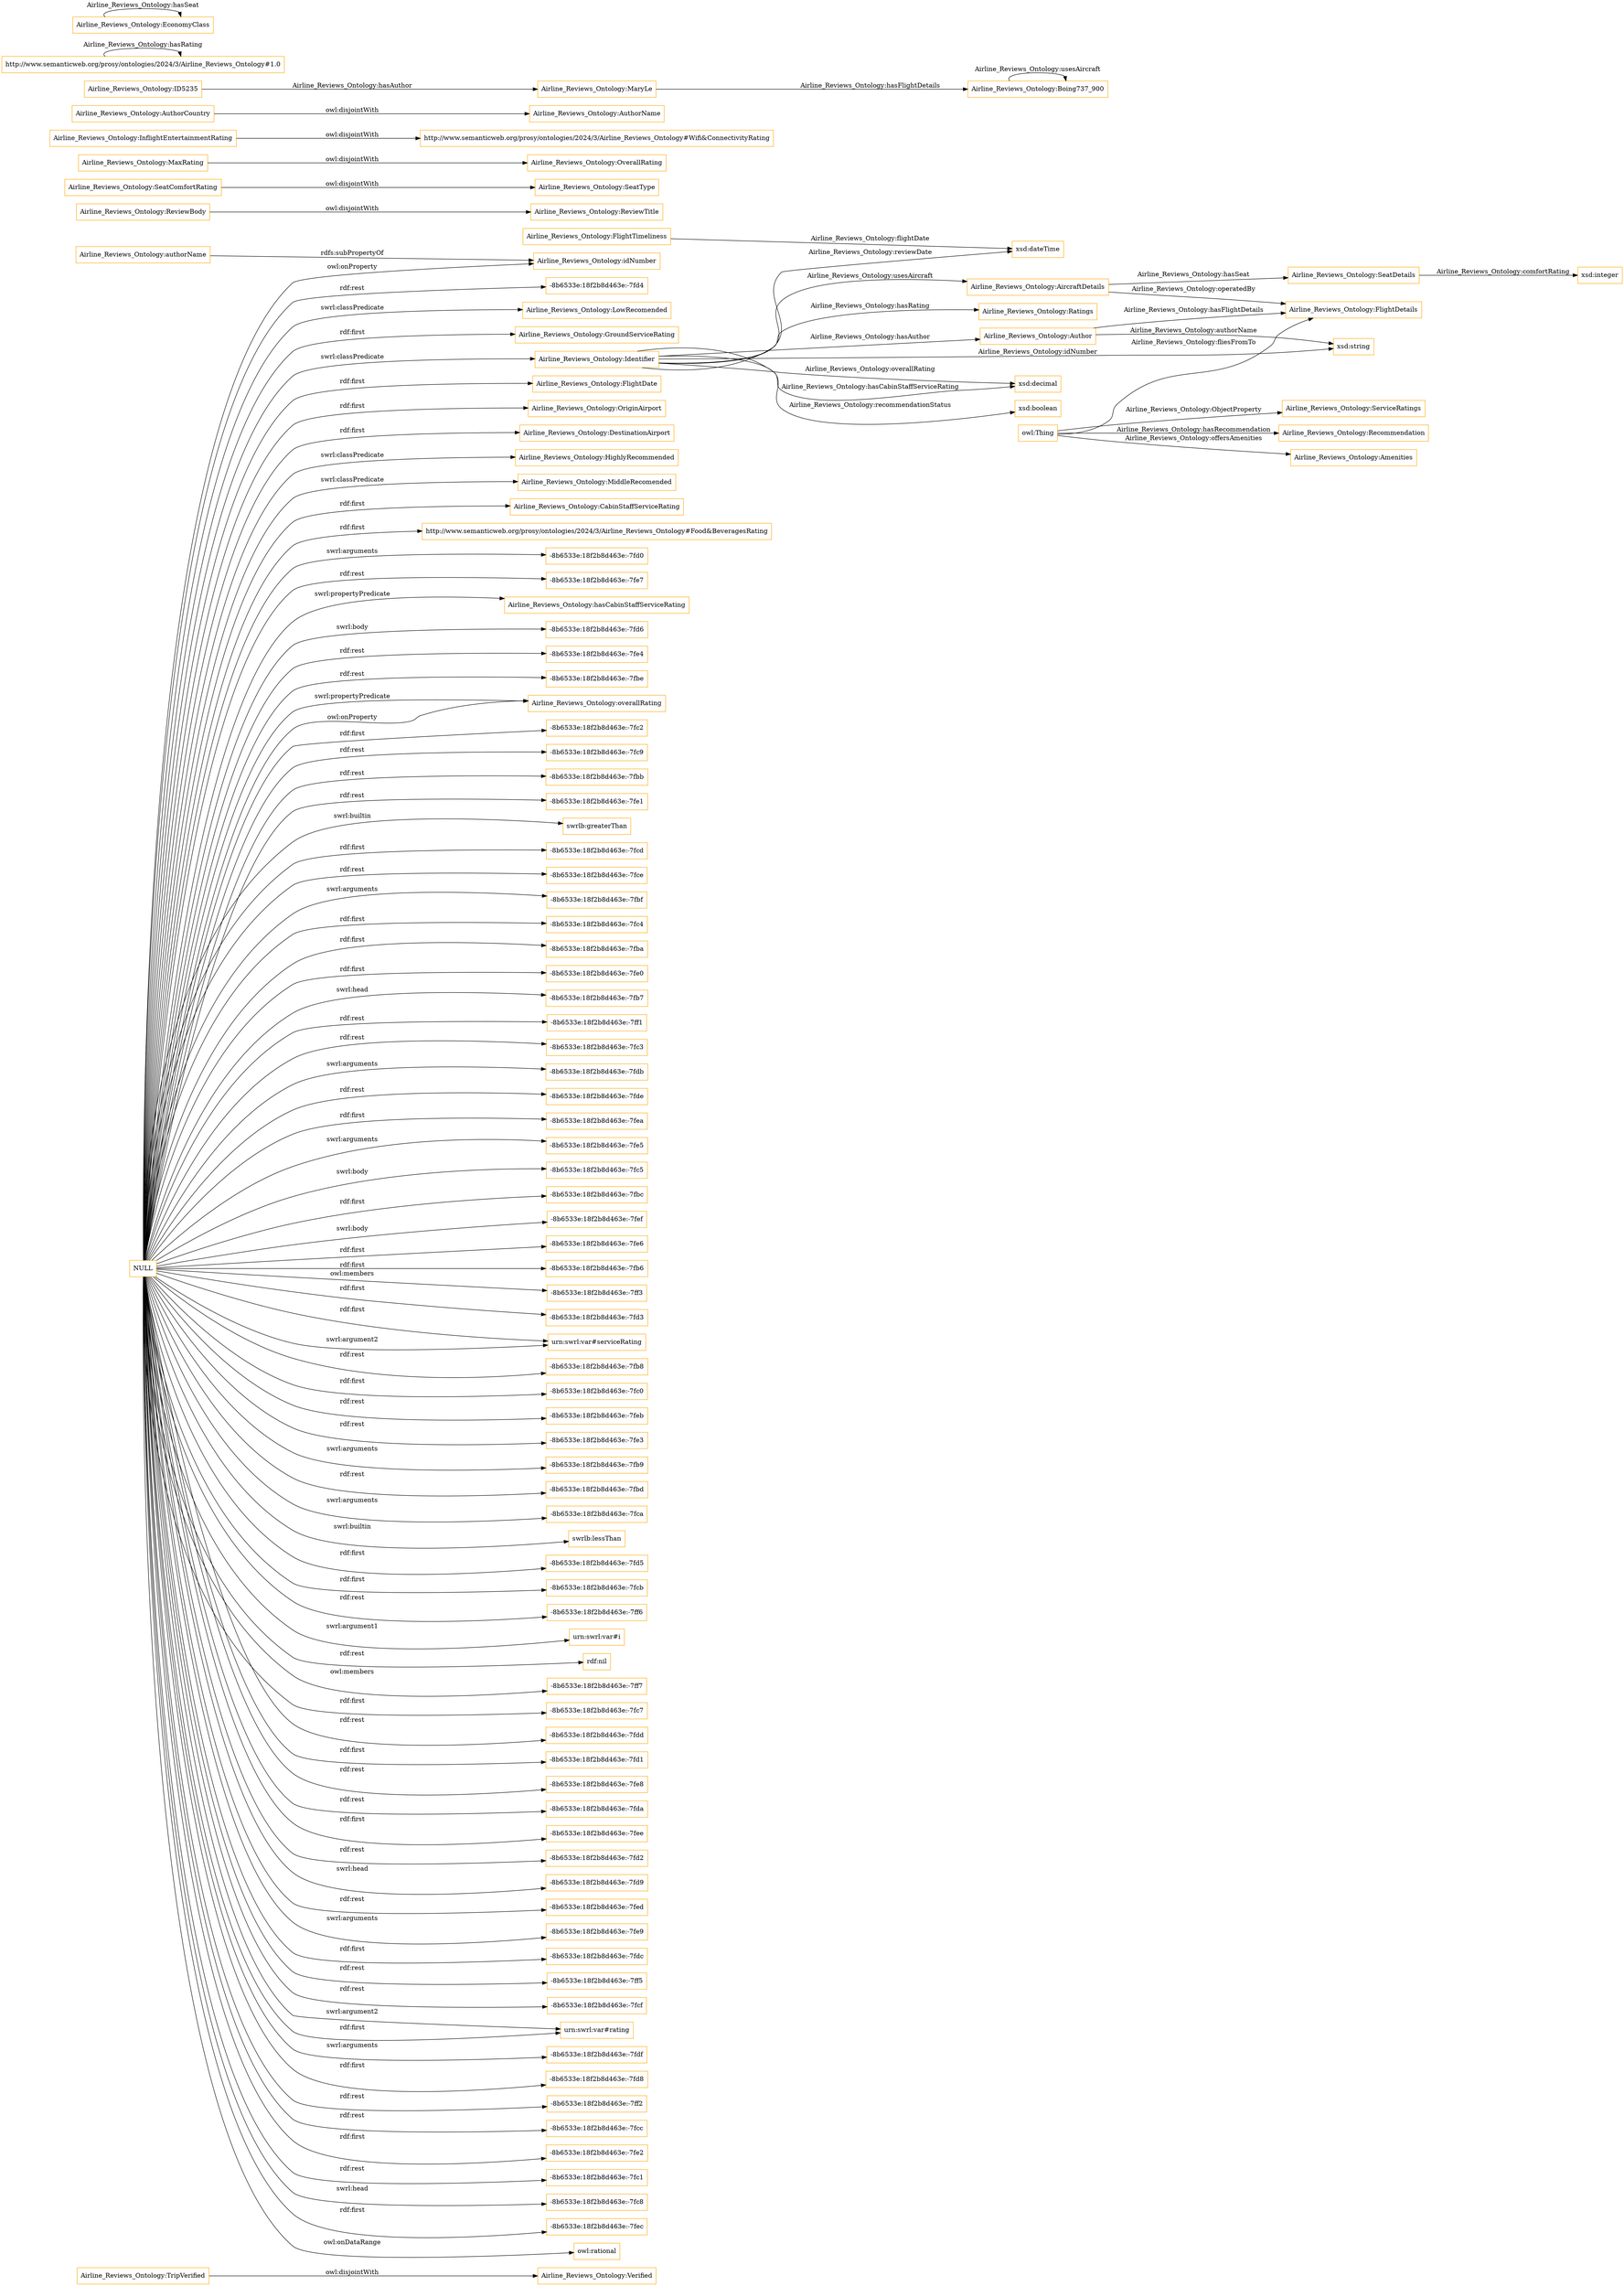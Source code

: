 digraph ar2dtool_diagram { 
rankdir=LR;
size="1501"
node [shape = rectangle, color="orange"]; "Airline_Reviews_Ontology:Verified" "Airline_Reviews_Ontology:LowRecomended" "Airline_Reviews_Ontology:ReviewBody" "Airline_Reviews_Ontology:GroundServiceRating" "Airline_Reviews_Ontology:FlightDate" "Airline_Reviews_Ontology:FlightDetails" "Airline_Reviews_Ontology:ServiceRatings" "Airline_Reviews_Ontology:SeatDetails" "Airline_Reviews_Ontology:OriginAirport" "Airline_Reviews_Ontology:SeatComfortRating" "Airline_Reviews_Ontology:OverallRating" "Airline_Reviews_Ontology:SeatType" "Airline_Reviews_Ontology:FlightTimeliness" "http://www.semanticweb.org/prosy/ontologies/2024/3/Airline_Reviews_Ontology#Wifi&ConnectivityRating" "Airline_Reviews_Ontology:Identifier" "Airline_Reviews_Ontology:DestinationAirport" "Airline_Reviews_Ontology:HighlyRecommended" "Airline_Reviews_Ontology:Recommendation" "Airline_Reviews_Ontology:ReviewTitle" "Airline_Reviews_Ontology:Amenities" "Airline_Reviews_Ontology:Ratings" "Airline_Reviews_Ontology:MiddleRecomended" "Airline_Reviews_Ontology:CabinStaffServiceRating" "Airline_Reviews_Ontology:MaxRating" "Airline_Reviews_Ontology:Author" "Airline_Reviews_Ontology:InflightEntertainmentRating" "Airline_Reviews_Ontology:TripVerified" "Airline_Reviews_Ontology:AircraftDetails" "Airline_Reviews_Ontology:AuthorCountry" "Airline_Reviews_Ontology:AuthorName" "http://www.semanticweb.org/prosy/ontologies/2024/3/Airline_Reviews_Ontology#Food&BeveragesRating" ; /*classes style*/
	"NULL" -> "Airline_Reviews_Ontology:DestinationAirport" [ label = "rdf:first" ];
	"NULL" -> "-8b6533e:18f2b8d463e:-7fd0" [ label = "swrl:arguments" ];
	"NULL" -> "-8b6533e:18f2b8d463e:-7fe7" [ label = "rdf:rest" ];
	"NULL" -> "Airline_Reviews_Ontology:hasCabinStaffServiceRating" [ label = "swrl:propertyPredicate" ];
	"NULL" -> "-8b6533e:18f2b8d463e:-7fd6" [ label = "swrl:body" ];
	"NULL" -> "-8b6533e:18f2b8d463e:-7fe4" [ label = "rdf:rest" ];
	"NULL" -> "-8b6533e:18f2b8d463e:-7fbe" [ label = "rdf:rest" ];
	"NULL" -> "Airline_Reviews_Ontology:overallRating" [ label = "swrl:propertyPredicate" ];
	"NULL" -> "-8b6533e:18f2b8d463e:-7fc2" [ label = "rdf:first" ];
	"NULL" -> "Airline_Reviews_Ontology:CabinStaffServiceRating" [ label = "rdf:first" ];
	"NULL" -> "-8b6533e:18f2b8d463e:-7fc9" [ label = "rdf:rest" ];
	"NULL" -> "-8b6533e:18f2b8d463e:-7fbb" [ label = "rdf:rest" ];
	"NULL" -> "-8b6533e:18f2b8d463e:-7fe1" [ label = "rdf:rest" ];
	"NULL" -> "swrlb:greaterThan" [ label = "swrl:builtin" ];
	"NULL" -> "-8b6533e:18f2b8d463e:-7fcd" [ label = "rdf:first" ];
	"NULL" -> "-8b6533e:18f2b8d463e:-7fce" [ label = "rdf:rest" ];
	"NULL" -> "-8b6533e:18f2b8d463e:-7fbf" [ label = "swrl:arguments" ];
	"NULL" -> "-8b6533e:18f2b8d463e:-7fc4" [ label = "rdf:first" ];
	"NULL" -> "-8b6533e:18f2b8d463e:-7fba" [ label = "rdf:first" ];
	"NULL" -> "Airline_Reviews_Ontology:OriginAirport" [ label = "rdf:first" ];
	"NULL" -> "-8b6533e:18f2b8d463e:-7fe0" [ label = "rdf:first" ];
	"NULL" -> "-8b6533e:18f2b8d463e:-7fb7" [ label = "swrl:head" ];
	"NULL" -> "-8b6533e:18f2b8d463e:-7ff1" [ label = "rdf:rest" ];
	"NULL" -> "-8b6533e:18f2b8d463e:-7fc3" [ label = "rdf:rest" ];
	"NULL" -> "-8b6533e:18f2b8d463e:-7fdb" [ label = "swrl:arguments" ];
	"NULL" -> "-8b6533e:18f2b8d463e:-7fde" [ label = "rdf:rest" ];
	"NULL" -> "-8b6533e:18f2b8d463e:-7fea" [ label = "rdf:first" ];
	"NULL" -> "-8b6533e:18f2b8d463e:-7fe5" [ label = "swrl:arguments" ];
	"NULL" -> "-8b6533e:18f2b8d463e:-7fc5" [ label = "swrl:body" ];
	"NULL" -> "-8b6533e:18f2b8d463e:-7fbc" [ label = "rdf:first" ];
	"NULL" -> "http://www.semanticweb.org/prosy/ontologies/2024/3/Airline_Reviews_Ontology#Food&BeveragesRating" [ label = "rdf:first" ];
	"NULL" -> "-8b6533e:18f2b8d463e:-7fef" [ label = "swrl:body" ];
	"NULL" -> "-8b6533e:18f2b8d463e:-7fe6" [ label = "rdf:first" ];
	"NULL" -> "Airline_Reviews_Ontology:HighlyRecommended" [ label = "swrl:classPredicate" ];
	"NULL" -> "-8b6533e:18f2b8d463e:-7fb6" [ label = "rdf:first" ];
	"NULL" -> "Airline_Reviews_Ontology:MiddleRecomended" [ label = "swrl:classPredicate" ];
	"NULL" -> "-8b6533e:18f2b8d463e:-7ff3" [ label = "owl:members" ];
	"NULL" -> "-8b6533e:18f2b8d463e:-7fd3" [ label = "rdf:first" ];
	"NULL" -> "urn:swrl:var#serviceRating" [ label = "swrl:argument2" ];
	"NULL" -> "Airline_Reviews_Ontology:overallRating" [ label = "owl:onProperty" ];
	"NULL" -> "-8b6533e:18f2b8d463e:-7fb8" [ label = "rdf:rest" ];
	"NULL" -> "-8b6533e:18f2b8d463e:-7fc0" [ label = "rdf:first" ];
	"NULL" -> "-8b6533e:18f2b8d463e:-7feb" [ label = "rdf:rest" ];
	"NULL" -> "-8b6533e:18f2b8d463e:-7fe3" [ label = "rdf:rest" ];
	"NULL" -> "-8b6533e:18f2b8d463e:-7fb9" [ label = "swrl:arguments" ];
	"NULL" -> "-8b6533e:18f2b8d463e:-7fbd" [ label = "rdf:rest" ];
	"NULL" -> "-8b6533e:18f2b8d463e:-7fca" [ label = "swrl:arguments" ];
	"NULL" -> "swrlb:lessThan" [ label = "swrl:builtin" ];
	"NULL" -> "-8b6533e:18f2b8d463e:-7fd5" [ label = "rdf:first" ];
	"NULL" -> "-8b6533e:18f2b8d463e:-7fcb" [ label = "rdf:first" ];
	"NULL" -> "-8b6533e:18f2b8d463e:-7ff6" [ label = "rdf:rest" ];
	"NULL" -> "urn:swrl:var#i" [ label = "swrl:argument1" ];
	"NULL" -> "rdf:nil" [ label = "rdf:rest" ];
	"NULL" -> "-8b6533e:18f2b8d463e:-7ff7" [ label = "owl:members" ];
	"NULL" -> "-8b6533e:18f2b8d463e:-7fc7" [ label = "rdf:first" ];
	"NULL" -> "Airline_Reviews_Ontology:FlightDate" [ label = "rdf:first" ];
	"NULL" -> "-8b6533e:18f2b8d463e:-7fdd" [ label = "rdf:rest" ];
	"NULL" -> "-8b6533e:18f2b8d463e:-7fd1" [ label = "rdf:first" ];
	"NULL" -> "-8b6533e:18f2b8d463e:-7fe8" [ label = "rdf:rest" ];
	"NULL" -> "-8b6533e:18f2b8d463e:-7fda" [ label = "rdf:rest" ];
	"NULL" -> "-8b6533e:18f2b8d463e:-7fee" [ label = "rdf:first" ];
	"NULL" -> "-8b6533e:18f2b8d463e:-7fd2" [ label = "rdf:rest" ];
	"NULL" -> "-8b6533e:18f2b8d463e:-7fd9" [ label = "swrl:head" ];
	"NULL" -> "-8b6533e:18f2b8d463e:-7fed" [ label = "rdf:rest" ];
	"NULL" -> "-8b6533e:18f2b8d463e:-7fe9" [ label = "swrl:arguments" ];
	"NULL" -> "-8b6533e:18f2b8d463e:-7fdc" [ label = "rdf:first" ];
	"NULL" -> "Airline_Reviews_Ontology:LowRecomended" [ label = "swrl:classPredicate" ];
	"NULL" -> "-8b6533e:18f2b8d463e:-7ff5" [ label = "rdf:rest" ];
	"NULL" -> "-8b6533e:18f2b8d463e:-7fcf" [ label = "rdf:rest" ];
	"NULL" -> "urn:swrl:var#rating" [ label = "rdf:first" ];
	"NULL" -> "-8b6533e:18f2b8d463e:-7fdf" [ label = "swrl:arguments" ];
	"NULL" -> "-8b6533e:18f2b8d463e:-7fd8" [ label = "rdf:first" ];
	"NULL" -> "Airline_Reviews_Ontology:GroundServiceRating" [ label = "rdf:first" ];
	"NULL" -> "-8b6533e:18f2b8d463e:-7ff2" [ label = "rdf:rest" ];
	"NULL" -> "-8b6533e:18f2b8d463e:-7fcc" [ label = "rdf:rest" ];
	"NULL" -> "urn:swrl:var#rating" [ label = "swrl:argument2" ];
	"NULL" -> "Airline_Reviews_Ontology:Identifier" [ label = "swrl:classPredicate" ];
	"NULL" -> "urn:swrl:var#serviceRating" [ label = "rdf:first" ];
	"NULL" -> "-8b6533e:18f2b8d463e:-7fe2" [ label = "rdf:first" ];
	"NULL" -> "-8b6533e:18f2b8d463e:-7fc1" [ label = "rdf:rest" ];
	"NULL" -> "-8b6533e:18f2b8d463e:-7fc8" [ label = "swrl:head" ];
	"NULL" -> "-8b6533e:18f2b8d463e:-7fec" [ label = "rdf:first" ];
	"NULL" -> "owl:rational" [ label = "owl:onDataRange" ];
	"NULL" -> "Airline_Reviews_Ontology:idNumber" [ label = "owl:onProperty" ];
	"NULL" -> "-8b6533e:18f2b8d463e:-7fd4" [ label = "rdf:rest" ];
	"Airline_Reviews_Ontology:ReviewBody" -> "Airline_Reviews_Ontology:ReviewTitle" [ label = "owl:disjointWith" ];
	"Airline_Reviews_Ontology:SeatComfortRating" -> "Airline_Reviews_Ontology:SeatType" [ label = "owl:disjointWith" ];
	"Airline_Reviews_Ontology:Boing737_900" -> "Airline_Reviews_Ontology:Boing737_900" [ label = "Airline_Reviews_Ontology:usesAircraft" ];
	"Airline_Reviews_Ontology:authorName" -> "Airline_Reviews_Ontology:idNumber" [ label = "rdfs:subPropertyOf" ];
	"Airline_Reviews_Ontology:AuthorCountry" -> "Airline_Reviews_Ontology:AuthorName" [ label = "owl:disjointWith" ];
	"Airline_Reviews_Ontology:ID5235" -> "Airline_Reviews_Ontology:MaryLe" [ label = "Airline_Reviews_Ontology:hasAuthor" ];
	"Airline_Reviews_Ontology:TripVerified" -> "Airline_Reviews_Ontology:Verified" [ label = "owl:disjointWith" ];
	"Airline_Reviews_Ontology:MaxRating" -> "Airline_Reviews_Ontology:OverallRating" [ label = "owl:disjointWith" ];
	"http://www.semanticweb.org/prosy/ontologies/2024/3/Airline_Reviews_Ontology#1.0" -> "http://www.semanticweb.org/prosy/ontologies/2024/3/Airline_Reviews_Ontology#1.0" [ label = "Airline_Reviews_Ontology:hasRating" ];
	"Airline_Reviews_Ontology:MaryLe" -> "Airline_Reviews_Ontology:Boing737_900" [ label = "Airline_Reviews_Ontology:hasFlightDetails" ];
	"Airline_Reviews_Ontology:EconomyClass" -> "Airline_Reviews_Ontology:EconomyClass" [ label = "Airline_Reviews_Ontology:hasSeat" ];
	"Airline_Reviews_Ontology:InflightEntertainmentRating" -> "http://www.semanticweb.org/prosy/ontologies/2024/3/Airline_Reviews_Ontology#Wifi&ConnectivityRating" [ label = "owl:disjointWith" ];
	"Airline_Reviews_Ontology:AircraftDetails" -> "Airline_Reviews_Ontology:SeatDetails" [ label = "Airline_Reviews_Ontology:hasSeat" ];
	"Airline_Reviews_Ontology:Identifier" -> "xsd:boolean" [ label = "Airline_Reviews_Ontology:recommendationStatus" ];
	"Airline_Reviews_Ontology:FlightTimeliness" -> "xsd:dateTime" [ label = "Airline_Reviews_Ontology:flightDate" ];
	"Airline_Reviews_Ontology:Identifier" -> "xsd:string" [ label = "Airline_Reviews_Ontology:idNumber" ];
	"Airline_Reviews_Ontology:Identifier" -> "xsd:decimal" [ label = "Airline_Reviews_Ontology:overallRating" ];
	"Airline_Reviews_Ontology:Identifier" -> "xsd:dateTime" [ label = "Airline_Reviews_Ontology:reviewDate" ];
	"owl:Thing" -> "Airline_Reviews_Ontology:Recommendation" [ label = "Airline_Reviews_Ontology:hasRecommendation" ];
	"Airline_Reviews_Ontology:Author" -> "xsd:string" [ label = "Airline_Reviews_Ontology:authorName" ];
	"owl:Thing" -> "Airline_Reviews_Ontology:Amenities" [ label = "Airline_Reviews_Ontology:offersAmenities" ];
	"owl:Thing" -> "Airline_Reviews_Ontology:FlightDetails" [ label = "Airline_Reviews_Ontology:fliesFromTo" ];
	"Airline_Reviews_Ontology:Author" -> "Airline_Reviews_Ontology:FlightDetails" [ label = "Airline_Reviews_Ontology:hasFlightDetails" ];
	"Airline_Reviews_Ontology:Identifier" -> "Airline_Reviews_Ontology:Author" [ label = "Airline_Reviews_Ontology:hasAuthor" ];
	"Airline_Reviews_Ontology:AircraftDetails" -> "Airline_Reviews_Ontology:FlightDetails" [ label = "Airline_Reviews_Ontology:operatedBy" ];
	"Airline_Reviews_Ontology:Identifier" -> "Airline_Reviews_Ontology:AircraftDetails" [ label = "Airline_Reviews_Ontology:usesAircraft" ];
	"Airline_Reviews_Ontology:SeatDetails" -> "xsd:integer" [ label = "Airline_Reviews_Ontology:comfortRating" ];
	"Airline_Reviews_Ontology:Identifier" -> "xsd:decimal" [ label = "Airline_Reviews_Ontology:hasCabinStaffServiceRating" ];
	"owl:Thing" -> "Airline_Reviews_Ontology:ServiceRatings" [ label = "Airline_Reviews_Ontology:ObjectProperty" ];
	"Airline_Reviews_Ontology:Identifier" -> "Airline_Reviews_Ontology:Ratings" [ label = "Airline_Reviews_Ontology:hasRating" ];

}

